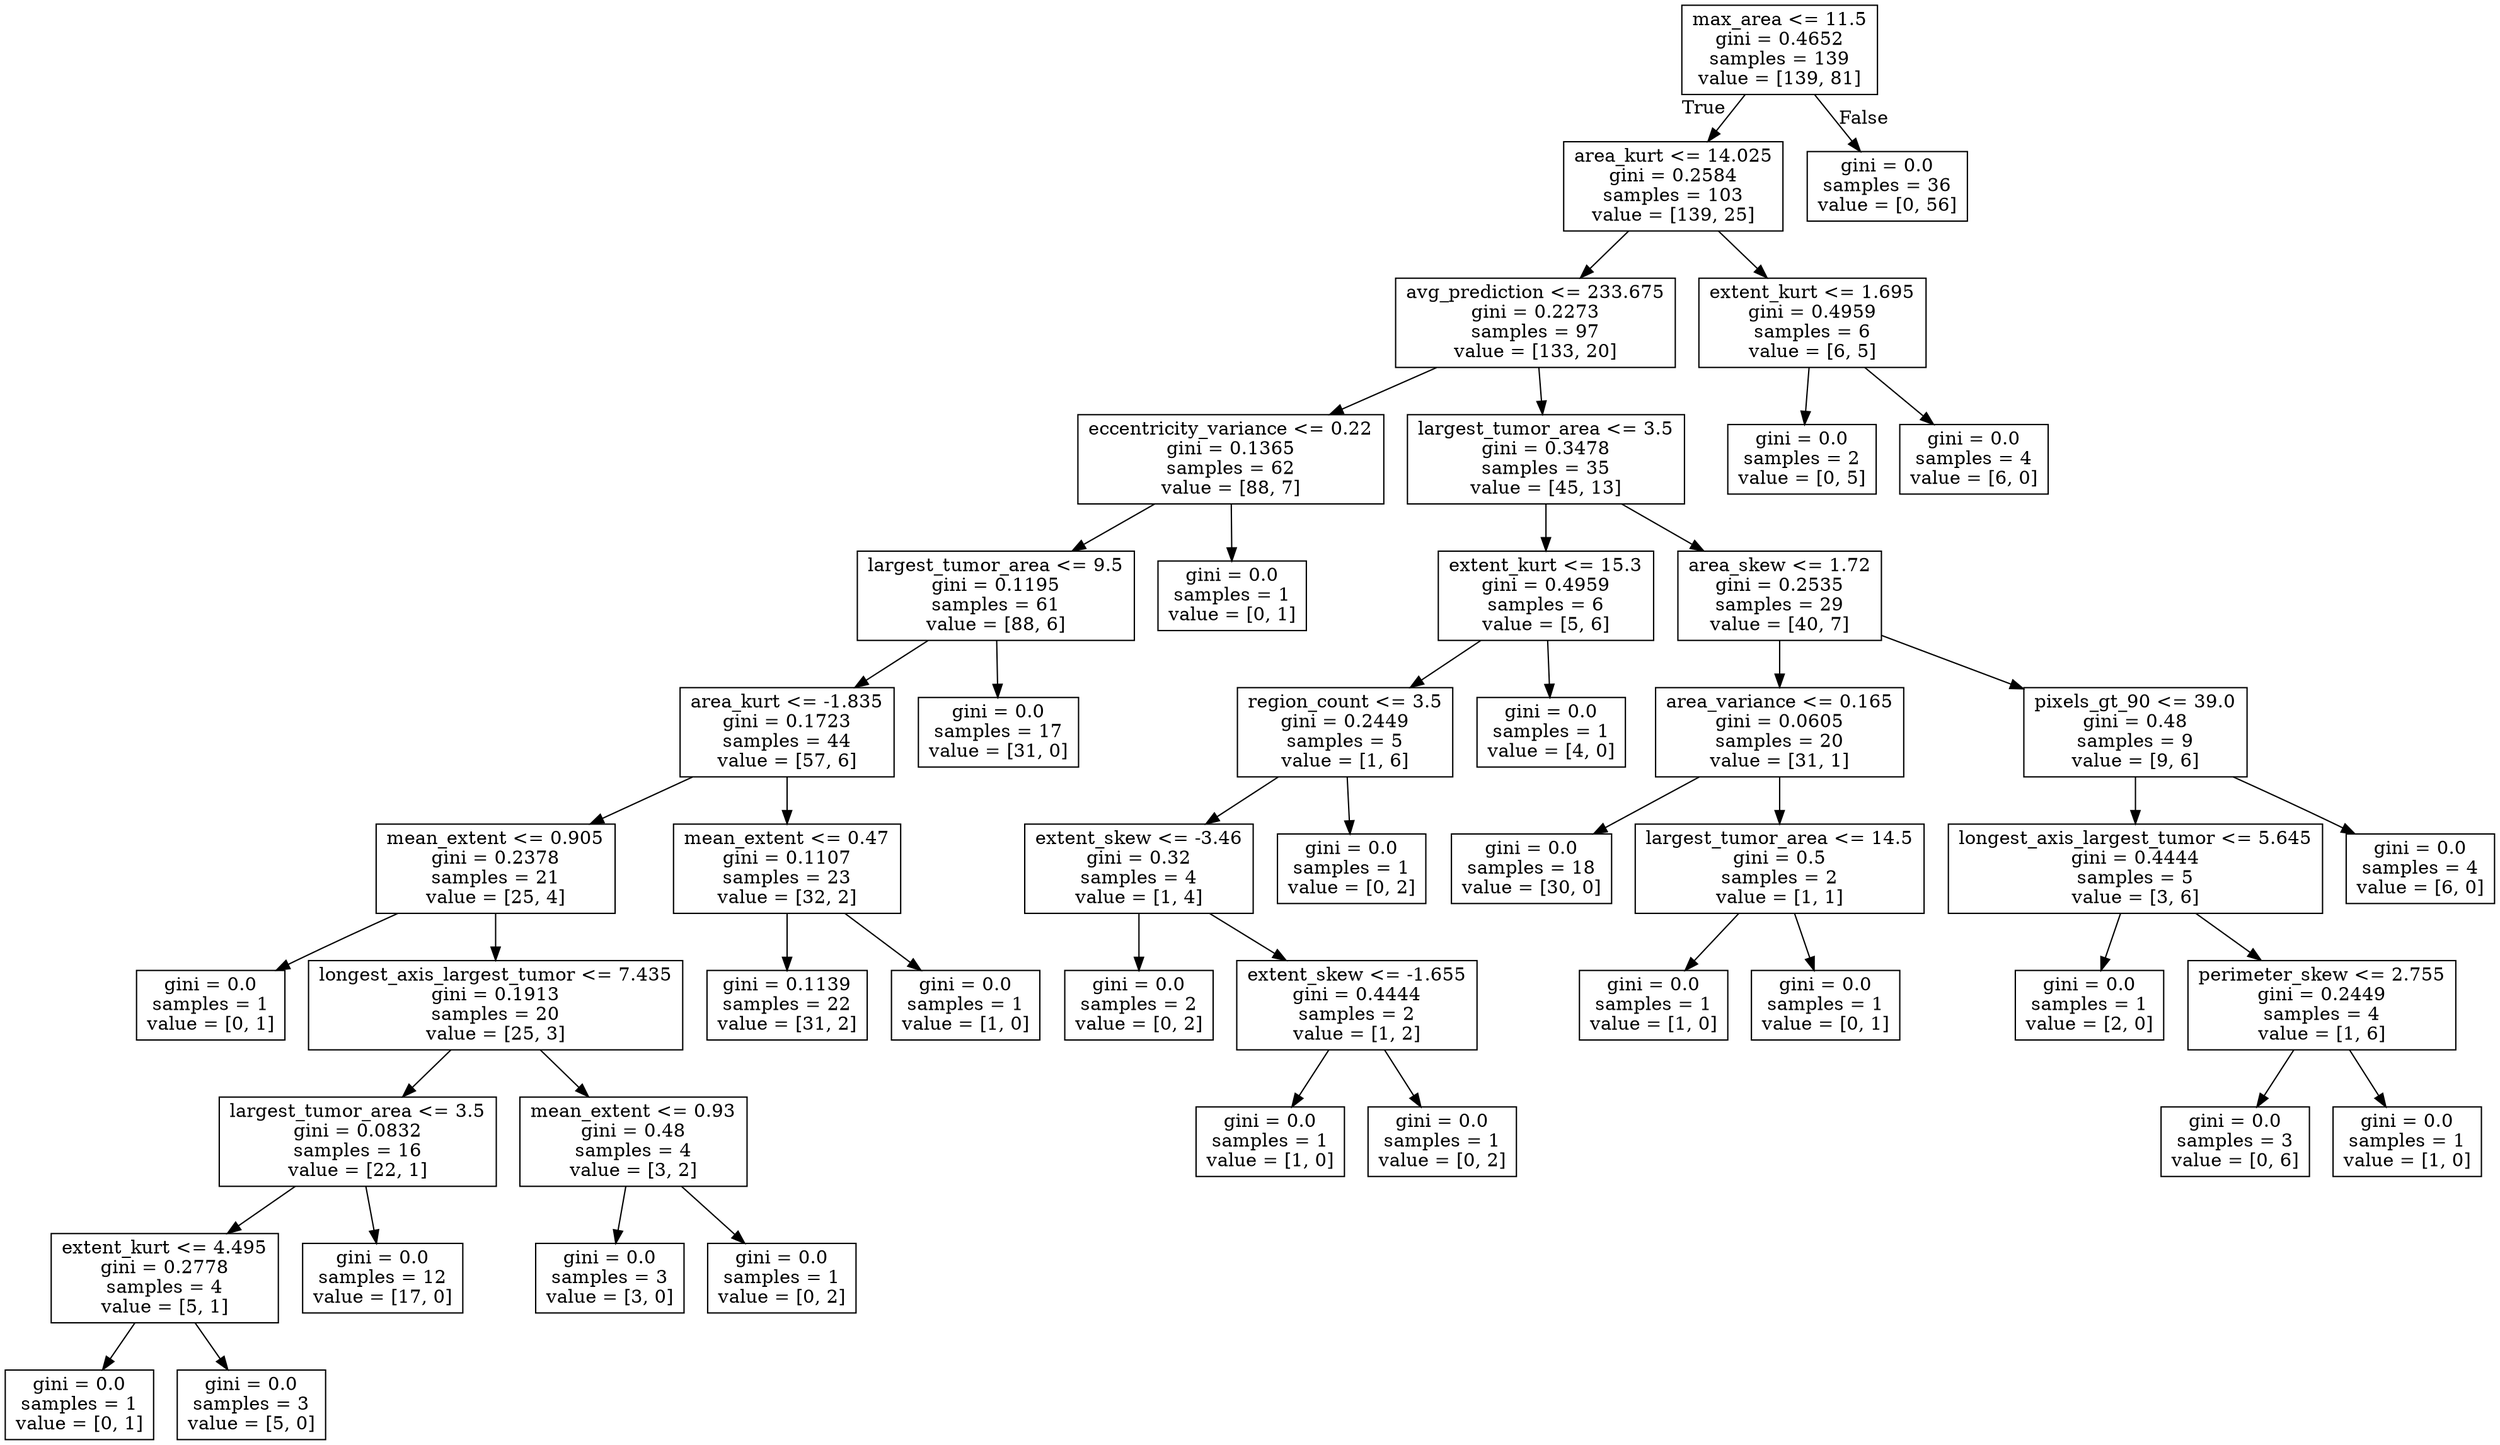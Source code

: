 digraph Tree {
node [shape=box] ;
0 [label="max_area <= 11.5\ngini = 0.4652\nsamples = 139\nvalue = [139, 81]"] ;
1 [label="area_kurt <= 14.025\ngini = 0.2584\nsamples = 103\nvalue = [139, 25]"] ;
0 -> 1 [labeldistance=2.5, labelangle=45, headlabel="True"] ;
2 [label="avg_prediction <= 233.675\ngini = 0.2273\nsamples = 97\nvalue = [133, 20]"] ;
1 -> 2 ;
3 [label="eccentricity_variance <= 0.22\ngini = 0.1365\nsamples = 62\nvalue = [88, 7]"] ;
2 -> 3 ;
4 [label="largest_tumor_area <= 9.5\ngini = 0.1195\nsamples = 61\nvalue = [88, 6]"] ;
3 -> 4 ;
5 [label="area_kurt <= -1.835\ngini = 0.1723\nsamples = 44\nvalue = [57, 6]"] ;
4 -> 5 ;
6 [label="mean_extent <= 0.905\ngini = 0.2378\nsamples = 21\nvalue = [25, 4]"] ;
5 -> 6 ;
7 [label="gini = 0.0\nsamples = 1\nvalue = [0, 1]"] ;
6 -> 7 ;
8 [label="longest_axis_largest_tumor <= 7.435\ngini = 0.1913\nsamples = 20\nvalue = [25, 3]"] ;
6 -> 8 ;
9 [label="largest_tumor_area <= 3.5\ngini = 0.0832\nsamples = 16\nvalue = [22, 1]"] ;
8 -> 9 ;
10 [label="extent_kurt <= 4.495\ngini = 0.2778\nsamples = 4\nvalue = [5, 1]"] ;
9 -> 10 ;
11 [label="gini = 0.0\nsamples = 1\nvalue = [0, 1]"] ;
10 -> 11 ;
12 [label="gini = 0.0\nsamples = 3\nvalue = [5, 0]"] ;
10 -> 12 ;
13 [label="gini = 0.0\nsamples = 12\nvalue = [17, 0]"] ;
9 -> 13 ;
14 [label="mean_extent <= 0.93\ngini = 0.48\nsamples = 4\nvalue = [3, 2]"] ;
8 -> 14 ;
15 [label="gini = 0.0\nsamples = 3\nvalue = [3, 0]"] ;
14 -> 15 ;
16 [label="gini = 0.0\nsamples = 1\nvalue = [0, 2]"] ;
14 -> 16 ;
17 [label="mean_extent <= 0.47\ngini = 0.1107\nsamples = 23\nvalue = [32, 2]"] ;
5 -> 17 ;
18 [label="gini = 0.1139\nsamples = 22\nvalue = [31, 2]"] ;
17 -> 18 ;
19 [label="gini = 0.0\nsamples = 1\nvalue = [1, 0]"] ;
17 -> 19 ;
20 [label="gini = 0.0\nsamples = 17\nvalue = [31, 0]"] ;
4 -> 20 ;
21 [label="gini = 0.0\nsamples = 1\nvalue = [0, 1]"] ;
3 -> 21 ;
22 [label="largest_tumor_area <= 3.5\ngini = 0.3478\nsamples = 35\nvalue = [45, 13]"] ;
2 -> 22 ;
23 [label="extent_kurt <= 15.3\ngini = 0.4959\nsamples = 6\nvalue = [5, 6]"] ;
22 -> 23 ;
24 [label="region_count <= 3.5\ngini = 0.2449\nsamples = 5\nvalue = [1, 6]"] ;
23 -> 24 ;
25 [label="extent_skew <= -3.46\ngini = 0.32\nsamples = 4\nvalue = [1, 4]"] ;
24 -> 25 ;
26 [label="gini = 0.0\nsamples = 2\nvalue = [0, 2]"] ;
25 -> 26 ;
27 [label="extent_skew <= -1.655\ngini = 0.4444\nsamples = 2\nvalue = [1, 2]"] ;
25 -> 27 ;
28 [label="gini = 0.0\nsamples = 1\nvalue = [1, 0]"] ;
27 -> 28 ;
29 [label="gini = 0.0\nsamples = 1\nvalue = [0, 2]"] ;
27 -> 29 ;
30 [label="gini = 0.0\nsamples = 1\nvalue = [0, 2]"] ;
24 -> 30 ;
31 [label="gini = 0.0\nsamples = 1\nvalue = [4, 0]"] ;
23 -> 31 ;
32 [label="area_skew <= 1.72\ngini = 0.2535\nsamples = 29\nvalue = [40, 7]"] ;
22 -> 32 ;
33 [label="area_variance <= 0.165\ngini = 0.0605\nsamples = 20\nvalue = [31, 1]"] ;
32 -> 33 ;
34 [label="gini = 0.0\nsamples = 18\nvalue = [30, 0]"] ;
33 -> 34 ;
35 [label="largest_tumor_area <= 14.5\ngini = 0.5\nsamples = 2\nvalue = [1, 1]"] ;
33 -> 35 ;
36 [label="gini = 0.0\nsamples = 1\nvalue = [1, 0]"] ;
35 -> 36 ;
37 [label="gini = 0.0\nsamples = 1\nvalue = [0, 1]"] ;
35 -> 37 ;
38 [label="pixels_gt_90 <= 39.0\ngini = 0.48\nsamples = 9\nvalue = [9, 6]"] ;
32 -> 38 ;
39 [label="longest_axis_largest_tumor <= 5.645\ngini = 0.4444\nsamples = 5\nvalue = [3, 6]"] ;
38 -> 39 ;
40 [label="gini = 0.0\nsamples = 1\nvalue = [2, 0]"] ;
39 -> 40 ;
41 [label="perimeter_skew <= 2.755\ngini = 0.2449\nsamples = 4\nvalue = [1, 6]"] ;
39 -> 41 ;
42 [label="gini = 0.0\nsamples = 3\nvalue = [0, 6]"] ;
41 -> 42 ;
43 [label="gini = 0.0\nsamples = 1\nvalue = [1, 0]"] ;
41 -> 43 ;
44 [label="gini = 0.0\nsamples = 4\nvalue = [6, 0]"] ;
38 -> 44 ;
45 [label="extent_kurt <= 1.695\ngini = 0.4959\nsamples = 6\nvalue = [6, 5]"] ;
1 -> 45 ;
46 [label="gini = 0.0\nsamples = 2\nvalue = [0, 5]"] ;
45 -> 46 ;
47 [label="gini = 0.0\nsamples = 4\nvalue = [6, 0]"] ;
45 -> 47 ;
48 [label="gini = 0.0\nsamples = 36\nvalue = [0, 56]"] ;
0 -> 48 [labeldistance=2.5, labelangle=-45, headlabel="False"] ;
}